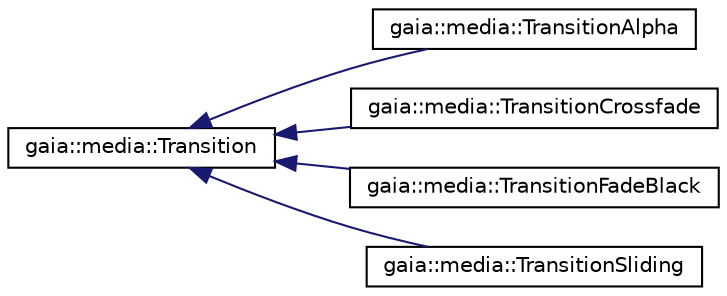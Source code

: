 digraph G
{
  edge [fontname="Helvetica",fontsize="10",labelfontname="Helvetica",labelfontsize="10"];
  node [fontname="Helvetica",fontsize="10",shape=record];
  rankdir=LR;
  Node1 [label="gaia::media::Transition",height=0.2,width=0.4,color="black", fillcolor="white", style="filled",URL="$d0/df0/classgaia_1_1media_1_1_transition.html",tooltip="This class is super class for all transitions."];
  Node1 -> Node2 [dir=back,color="midnightblue",fontsize="10",style="solid",fontname="Helvetica"];
  Node2 [label="gaia::media::TransitionAlpha",height=0.2,width=0.4,color="black", fillcolor="white", style="filled",URL="$da/d36/classgaia_1_1media_1_1_transition_alpha.html",tooltip="This class allows to render an &quot;alpha blending&quot; transition according to a bitmap mask."];
  Node1 -> Node3 [dir=back,color="midnightblue",fontsize="10",style="solid",fontname="Helvetica"];
  Node3 [label="gaia::media::TransitionCrossfade",height=0.2,width=0.4,color="black", fillcolor="white", style="filled",URL="$d2/dd8/classgaia_1_1media_1_1_transition_crossfade.html",tooltip="This class allows to render a crossfade (dissolve) effect transition between two videos {}..."];
  Node1 -> Node4 [dir=back,color="midnightblue",fontsize="10",style="solid",fontname="Helvetica"];
  Node4 [label="gaia::media::TransitionFadeBlack",height=0.2,width=0.4,color="black", fillcolor="white", style="filled",URL="$df/dbb/classgaia_1_1media_1_1_transition_fade_black.html",tooltip="This class is used to render a fade to black and fade from black transition between two media items..."];
  Node1 -> Node5 [dir=back,color="midnightblue",fontsize="10",style="solid",fontname="Helvetica"];
  Node5 [label="gaia::media::TransitionSliding",height=0.2,width=0.4,color="black", fillcolor="white", style="filled",URL="$d9/dfc/classgaia_1_1media_1_1_transition_sliding.html",tooltip="This class allows to create sliding transitions {}."];
}
